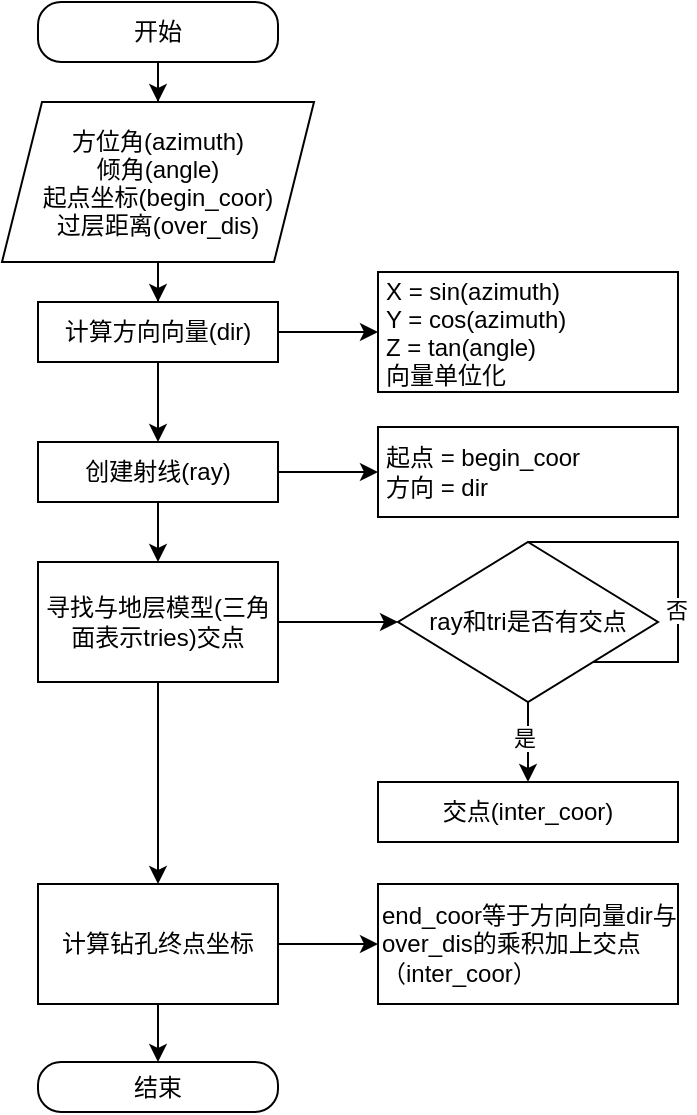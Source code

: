 <mxfile version="24.7.10">
  <diagram id="C5RBs43oDa-KdzZeNtuy" name="Page-1">
    <mxGraphModel dx="906" dy="569" grid="1" gridSize="10" guides="1" tooltips="1" connect="1" arrows="1" fold="1" page="1" pageScale="1" pageWidth="827" pageHeight="1169" math="0" shadow="0">
      <root>
        <mxCell id="WIyWlLk6GJQsqaUBKTNV-0" />
        <mxCell id="WIyWlLk6GJQsqaUBKTNV-1" parent="WIyWlLk6GJQsqaUBKTNV-0" />
        <mxCell id="NZk6dpr6dsBuUNjYoqfv-3" value="" style="edgeStyle=orthogonalEdgeStyle;rounded=0;orthogonalLoop=1;jettySize=auto;html=1;" parent="WIyWlLk6GJQsqaUBKTNV-1" source="WIyWlLk6GJQsqaUBKTNV-3" target="NZk6dpr6dsBuUNjYoqfv-0" edge="1">
          <mxGeometry relative="1" as="geometry" />
        </mxCell>
        <mxCell id="WIyWlLk6GJQsqaUBKTNV-3" value="开始" style="rounded=1;whiteSpace=wrap;html=1;fontSize=12;glass=0;strokeWidth=1;shadow=0;absoluteArcSize=1;arcSize=23;" parent="WIyWlLk6GJQsqaUBKTNV-1" vertex="1">
          <mxGeometry x="160" y="70" width="120" height="30" as="geometry" />
        </mxCell>
        <mxCell id="NZk6dpr6dsBuUNjYoqfv-5" value="" style="edgeStyle=orthogonalEdgeStyle;rounded=0;orthogonalLoop=1;jettySize=auto;html=1;" parent="WIyWlLk6GJQsqaUBKTNV-1" source="NZk6dpr6dsBuUNjYoqfv-0" target="NZk6dpr6dsBuUNjYoqfv-4" edge="1">
          <mxGeometry relative="1" as="geometry" />
        </mxCell>
        <mxCell id="NZk6dpr6dsBuUNjYoqfv-0" value="方位角(azimuth)&#xa;倾角(angle)&#xa;起点坐标(begin_coor)&#xa;过层距离(over_dis)" style="shape=parallelogram;perimeter=parallelogramPerimeter;fixedSize=1;verticalAlign=middle;horizontal=1;fontSize=12;spacingTop=0;spacing=0;align=center;" parent="WIyWlLk6GJQsqaUBKTNV-1" vertex="1">
          <mxGeometry x="142" y="120" width="156" height="80" as="geometry" />
        </mxCell>
        <mxCell id="NZk6dpr6dsBuUNjYoqfv-7" value="" style="edgeStyle=orthogonalEdgeStyle;rounded=0;orthogonalLoop=1;jettySize=auto;html=1;" parent="WIyWlLk6GJQsqaUBKTNV-1" source="NZk6dpr6dsBuUNjYoqfv-4" target="NZk6dpr6dsBuUNjYoqfv-6" edge="1">
          <mxGeometry relative="1" as="geometry" />
        </mxCell>
        <mxCell id="NZk6dpr6dsBuUNjYoqfv-9" value="" style="edgeStyle=orthogonalEdgeStyle;rounded=0;orthogonalLoop=1;jettySize=auto;html=1;" parent="WIyWlLk6GJQsqaUBKTNV-1" source="NZk6dpr6dsBuUNjYoqfv-4" target="NZk6dpr6dsBuUNjYoqfv-8" edge="1">
          <mxGeometry relative="1" as="geometry" />
        </mxCell>
        <mxCell id="NZk6dpr6dsBuUNjYoqfv-4" value="计算方向向量(dir)" style="whiteSpace=wrap;html=1;spacingTop=0;spacing=0;" parent="WIyWlLk6GJQsqaUBKTNV-1" vertex="1">
          <mxGeometry x="160" y="220" width="120" height="30" as="geometry" />
        </mxCell>
        <mxCell id="NZk6dpr6dsBuUNjYoqfv-6" value="X = sin(azimuth)&#xa;Y = cos(azimuth)&#xa;Z = tan(angle)&#xa;向量单位化" style="spacingTop=0;spacing=2;align=left;spacingLeft=2;" parent="WIyWlLk6GJQsqaUBKTNV-1" vertex="1">
          <mxGeometry x="330" y="205" width="150" height="60" as="geometry" />
        </mxCell>
        <mxCell id="NZk6dpr6dsBuUNjYoqfv-13" value="" style="edgeStyle=orthogonalEdgeStyle;rounded=0;orthogonalLoop=1;jettySize=auto;html=1;" parent="WIyWlLk6GJQsqaUBKTNV-1" source="NZk6dpr6dsBuUNjYoqfv-8" target="NZk6dpr6dsBuUNjYoqfv-12" edge="1">
          <mxGeometry relative="1" as="geometry" />
        </mxCell>
        <mxCell id="NZk6dpr6dsBuUNjYoqfv-15" value="" style="edgeStyle=orthogonalEdgeStyle;rounded=0;orthogonalLoop=1;jettySize=auto;html=1;" parent="WIyWlLk6GJQsqaUBKTNV-1" source="NZk6dpr6dsBuUNjYoqfv-8" target="NZk6dpr6dsBuUNjYoqfv-14" edge="1">
          <mxGeometry relative="1" as="geometry" />
        </mxCell>
        <mxCell id="NZk6dpr6dsBuUNjYoqfv-8" value="创建射线(ray)" style="whiteSpace=wrap;html=1;spacingTop=0;spacing=0;" parent="WIyWlLk6GJQsqaUBKTNV-1" vertex="1">
          <mxGeometry x="160" y="290" width="120" height="30" as="geometry" />
        </mxCell>
        <mxCell id="NZk6dpr6dsBuUNjYoqfv-12" value="&lt;div&gt;起点 = begin_coor&lt;/div&gt;&lt;div&gt;方向 = dir&lt;/div&gt;" style="whiteSpace=wrap;html=1;spacingTop=0;spacing=2;align=left;spacingLeft=2;" parent="WIyWlLk6GJQsqaUBKTNV-1" vertex="1">
          <mxGeometry x="330" y="282.5" width="150" height="45" as="geometry" />
        </mxCell>
        <mxCell id="NZk6dpr6dsBuUNjYoqfv-17" value="" style="edgeStyle=orthogonalEdgeStyle;rounded=0;orthogonalLoop=1;jettySize=auto;html=1;" parent="WIyWlLk6GJQsqaUBKTNV-1" source="NZk6dpr6dsBuUNjYoqfv-14" target="NZk6dpr6dsBuUNjYoqfv-16" edge="1">
          <mxGeometry relative="1" as="geometry" />
        </mxCell>
        <mxCell id="NZk6dpr6dsBuUNjYoqfv-27" value="" style="edgeStyle=orthogonalEdgeStyle;rounded=0;orthogonalLoop=1;jettySize=auto;html=1;" parent="WIyWlLk6GJQsqaUBKTNV-1" source="NZk6dpr6dsBuUNjYoqfv-14" target="NZk6dpr6dsBuUNjYoqfv-26" edge="1">
          <mxGeometry relative="1" as="geometry" />
        </mxCell>
        <mxCell id="NZk6dpr6dsBuUNjYoqfv-14" value="寻找与地层模型(三角面表示tries)交点" style="whiteSpace=wrap;html=1;spacingTop=0;spacing=0;" parent="WIyWlLk6GJQsqaUBKTNV-1" vertex="1">
          <mxGeometry x="160" y="350" width="120" height="60" as="geometry" />
        </mxCell>
        <mxCell id="NZk6dpr6dsBuUNjYoqfv-19" value="" style="edgeStyle=orthogonalEdgeStyle;rounded=0;orthogonalLoop=1;jettySize=auto;html=1;" parent="WIyWlLk6GJQsqaUBKTNV-1" source="NZk6dpr6dsBuUNjYoqfv-16" target="NZk6dpr6dsBuUNjYoqfv-18" edge="1">
          <mxGeometry relative="1" as="geometry" />
        </mxCell>
        <mxCell id="NZk6dpr6dsBuUNjYoqfv-25" value="是" style="edgeLabel;html=1;align=center;verticalAlign=middle;resizable=0;points=[];" parent="NZk6dpr6dsBuUNjYoqfv-19" vertex="1" connectable="0">
          <mxGeometry x="-0.111" y="-2" relative="1" as="geometry">
            <mxPoint as="offset" />
          </mxGeometry>
        </mxCell>
        <mxCell id="NZk6dpr6dsBuUNjYoqfv-21" value="" style="edgeStyle=orthogonalEdgeStyle;rounded=0;orthogonalLoop=1;jettySize=auto;html=1;entryX=1;entryY=0;entryDx=0;entryDy=0;exitX=1;exitY=0;exitDx=0;exitDy=0;" parent="WIyWlLk6GJQsqaUBKTNV-1" source="NZk6dpr6dsBuUNjYoqfv-16" target="NZk6dpr6dsBuUNjYoqfv-16" edge="1">
          <mxGeometry relative="1" as="geometry">
            <mxPoint x="555" y="380" as="targetPoint" />
          </mxGeometry>
        </mxCell>
        <mxCell id="NZk6dpr6dsBuUNjYoqfv-23" value="" style="edgeStyle=orthogonalEdgeStyle;rounded=0;orthogonalLoop=1;jettySize=auto;html=1;entryX=1;entryY=0;entryDx=0;entryDy=0;" parent="WIyWlLk6GJQsqaUBKTNV-1" source="NZk6dpr6dsBuUNjYoqfv-16" target="NZk6dpr6dsBuUNjYoqfv-16" edge="1">
          <mxGeometry relative="1" as="geometry">
            <mxPoint x="510" y="330" as="targetPoint" />
            <Array as="points">
              <mxPoint x="480" y="340" />
              <mxPoint x="480" y="400" />
              <mxPoint x="438" y="400" />
            </Array>
          </mxGeometry>
        </mxCell>
        <mxCell id="NZk6dpr6dsBuUNjYoqfv-24" value="否" style="edgeLabel;html=1;align=center;verticalAlign=middle;resizable=0;points=[];" parent="NZk6dpr6dsBuUNjYoqfv-23" vertex="1" connectable="0">
          <mxGeometry x="0.002" y="-1" relative="1" as="geometry">
            <mxPoint as="offset" />
          </mxGeometry>
        </mxCell>
        <mxCell id="NZk6dpr6dsBuUNjYoqfv-16" value="ray和tri是否有交点" style="rhombus;whiteSpace=wrap;html=1;spacingTop=0;spacing=0;" parent="WIyWlLk6GJQsqaUBKTNV-1" vertex="1">
          <mxGeometry x="340" y="340" width="130" height="80" as="geometry" />
        </mxCell>
        <mxCell id="NZk6dpr6dsBuUNjYoqfv-18" value="交点(inter_coor)" style="whiteSpace=wrap;html=1;spacingTop=0;spacing=0;" parent="WIyWlLk6GJQsqaUBKTNV-1" vertex="1">
          <mxGeometry x="330" y="460" width="150" height="30" as="geometry" />
        </mxCell>
        <mxCell id="NZk6dpr6dsBuUNjYoqfv-29" value="" style="edgeStyle=orthogonalEdgeStyle;rounded=0;orthogonalLoop=1;jettySize=auto;html=1;" parent="WIyWlLk6GJQsqaUBKTNV-1" source="NZk6dpr6dsBuUNjYoqfv-26" target="NZk6dpr6dsBuUNjYoqfv-28" edge="1">
          <mxGeometry relative="1" as="geometry" />
        </mxCell>
        <mxCell id="NZk6dpr6dsBuUNjYoqfv-31" value="" style="edgeStyle=orthogonalEdgeStyle;rounded=0;orthogonalLoop=1;jettySize=auto;html=1;" parent="WIyWlLk6GJQsqaUBKTNV-1" source="NZk6dpr6dsBuUNjYoqfv-26" target="NZk6dpr6dsBuUNjYoqfv-30" edge="1">
          <mxGeometry relative="1" as="geometry" />
        </mxCell>
        <mxCell id="NZk6dpr6dsBuUNjYoqfv-26" value="计算钻孔终点坐标" style="whiteSpace=wrap;html=1;spacingTop=0;spacing=0;" parent="WIyWlLk6GJQsqaUBKTNV-1" vertex="1">
          <mxGeometry x="160" y="511" width="120" height="60" as="geometry" />
        </mxCell>
        <mxCell id="NZk6dpr6dsBuUNjYoqfv-28" value="&lt;span lang=&quot;EN-US&quot; style=&quot;font-size: 12px;&quot;&gt;end_coor等于方向向量dir与over_dis&lt;/span&gt;&lt;span style=&quot;background-color: initial; font-size: 12px;&quot;&gt;的乘积加上交点（inter_coor）&lt;/span&gt;" style="whiteSpace=wrap;html=1;spacingTop=0;spacing=2;align=left;fontSize=12;" parent="WIyWlLk6GJQsqaUBKTNV-1" vertex="1">
          <mxGeometry x="330" y="511" width="150" height="60" as="geometry" />
        </mxCell>
        <mxCell id="NZk6dpr6dsBuUNjYoqfv-30" value="结束" style="rounded=1;whiteSpace=wrap;html=1;spacingTop=0;spacing=0;absoluteArcSize=1;arcSize=23;" parent="WIyWlLk6GJQsqaUBKTNV-1" vertex="1">
          <mxGeometry x="160" y="600" width="120" height="25" as="geometry" />
        </mxCell>
      </root>
    </mxGraphModel>
  </diagram>
</mxfile>
